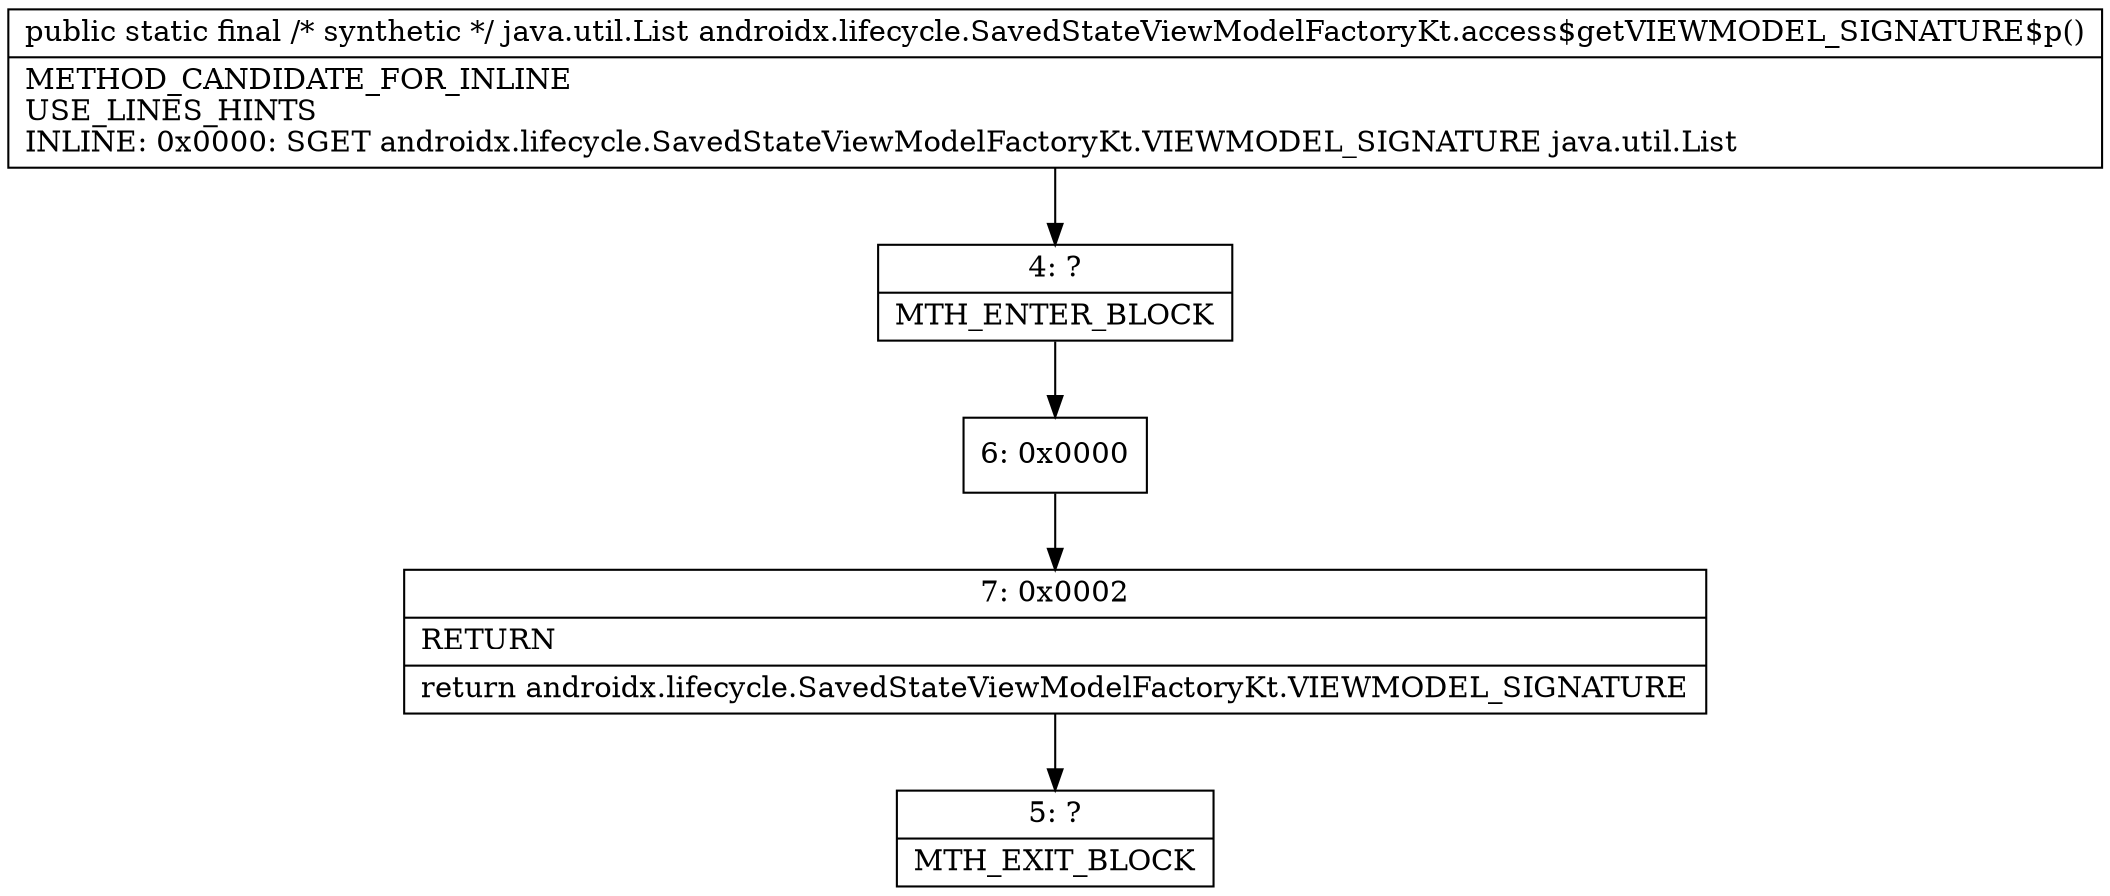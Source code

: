 digraph "CFG forandroidx.lifecycle.SavedStateViewModelFactoryKt.access$getVIEWMODEL_SIGNATURE$p()Ljava\/util\/List;" {
Node_4 [shape=record,label="{4\:\ ?|MTH_ENTER_BLOCK\l}"];
Node_6 [shape=record,label="{6\:\ 0x0000}"];
Node_7 [shape=record,label="{7\:\ 0x0002|RETURN\l|return androidx.lifecycle.SavedStateViewModelFactoryKt.VIEWMODEL_SIGNATURE\l}"];
Node_5 [shape=record,label="{5\:\ ?|MTH_EXIT_BLOCK\l}"];
MethodNode[shape=record,label="{public static final \/* synthetic *\/ java.util.List androidx.lifecycle.SavedStateViewModelFactoryKt.access$getVIEWMODEL_SIGNATURE$p()  | METHOD_CANDIDATE_FOR_INLINE\lUSE_LINES_HINTS\lINLINE: 0x0000: SGET   androidx.lifecycle.SavedStateViewModelFactoryKt.VIEWMODEL_SIGNATURE java.util.List\l}"];
MethodNode -> Node_4;Node_4 -> Node_6;
Node_6 -> Node_7;
Node_7 -> Node_5;
}

